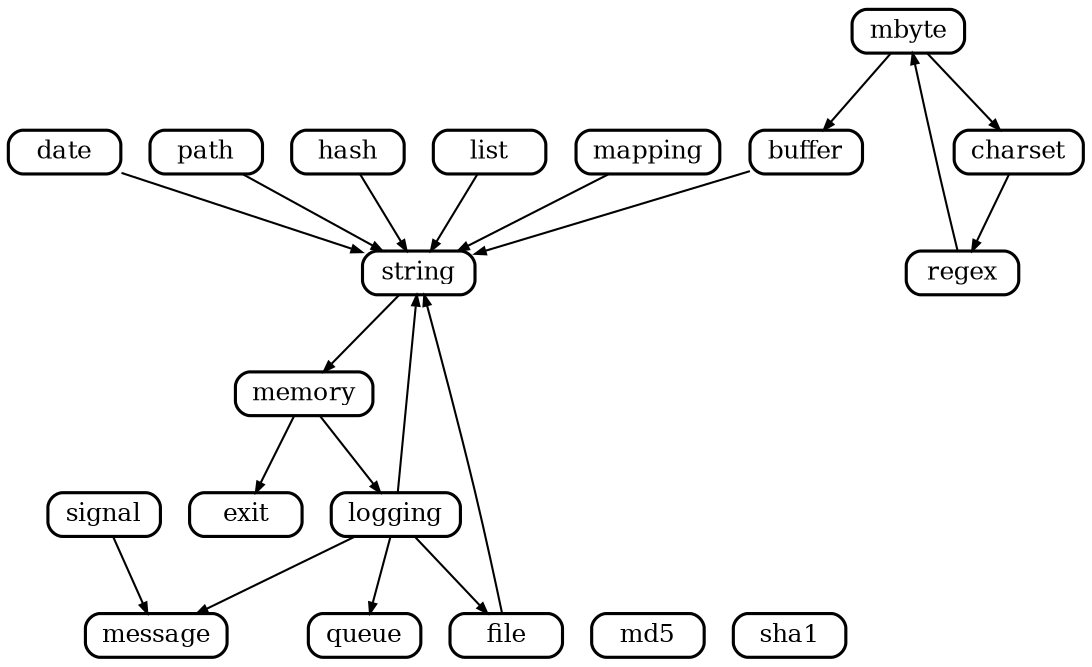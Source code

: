 digraph m2
{
        graph [
                rankdir="TB"
                nodesep="0.2"
                ranksep="0.5"
        ]

        node [
                shape="Mrecord"
                fontsize="12"
                style="solid"
                height="0.2"
                penwidth="1.5"
		color=black
        ]

        edge [
                penwidth="1.0"
                arrowsize="0.5"
        ]

	buffer    -> string
	charset   -> regex
	date      -> string
	path      -> string
	file      -> string
	hash      -> string
	list      -> string
	logging   -> file
	logging   -> message
	logging   -> queue
	logging   -> string
	mapping   -> string
	mbyte     -> buffer
	mbyte     -> charset
	md5
	memory    -> exit
	memory    -> logging
	regex     -> mbyte
	sha1
	signal    -> message
	string    -> memory

	{ rank=same file message queue sha1 md5 }
}

